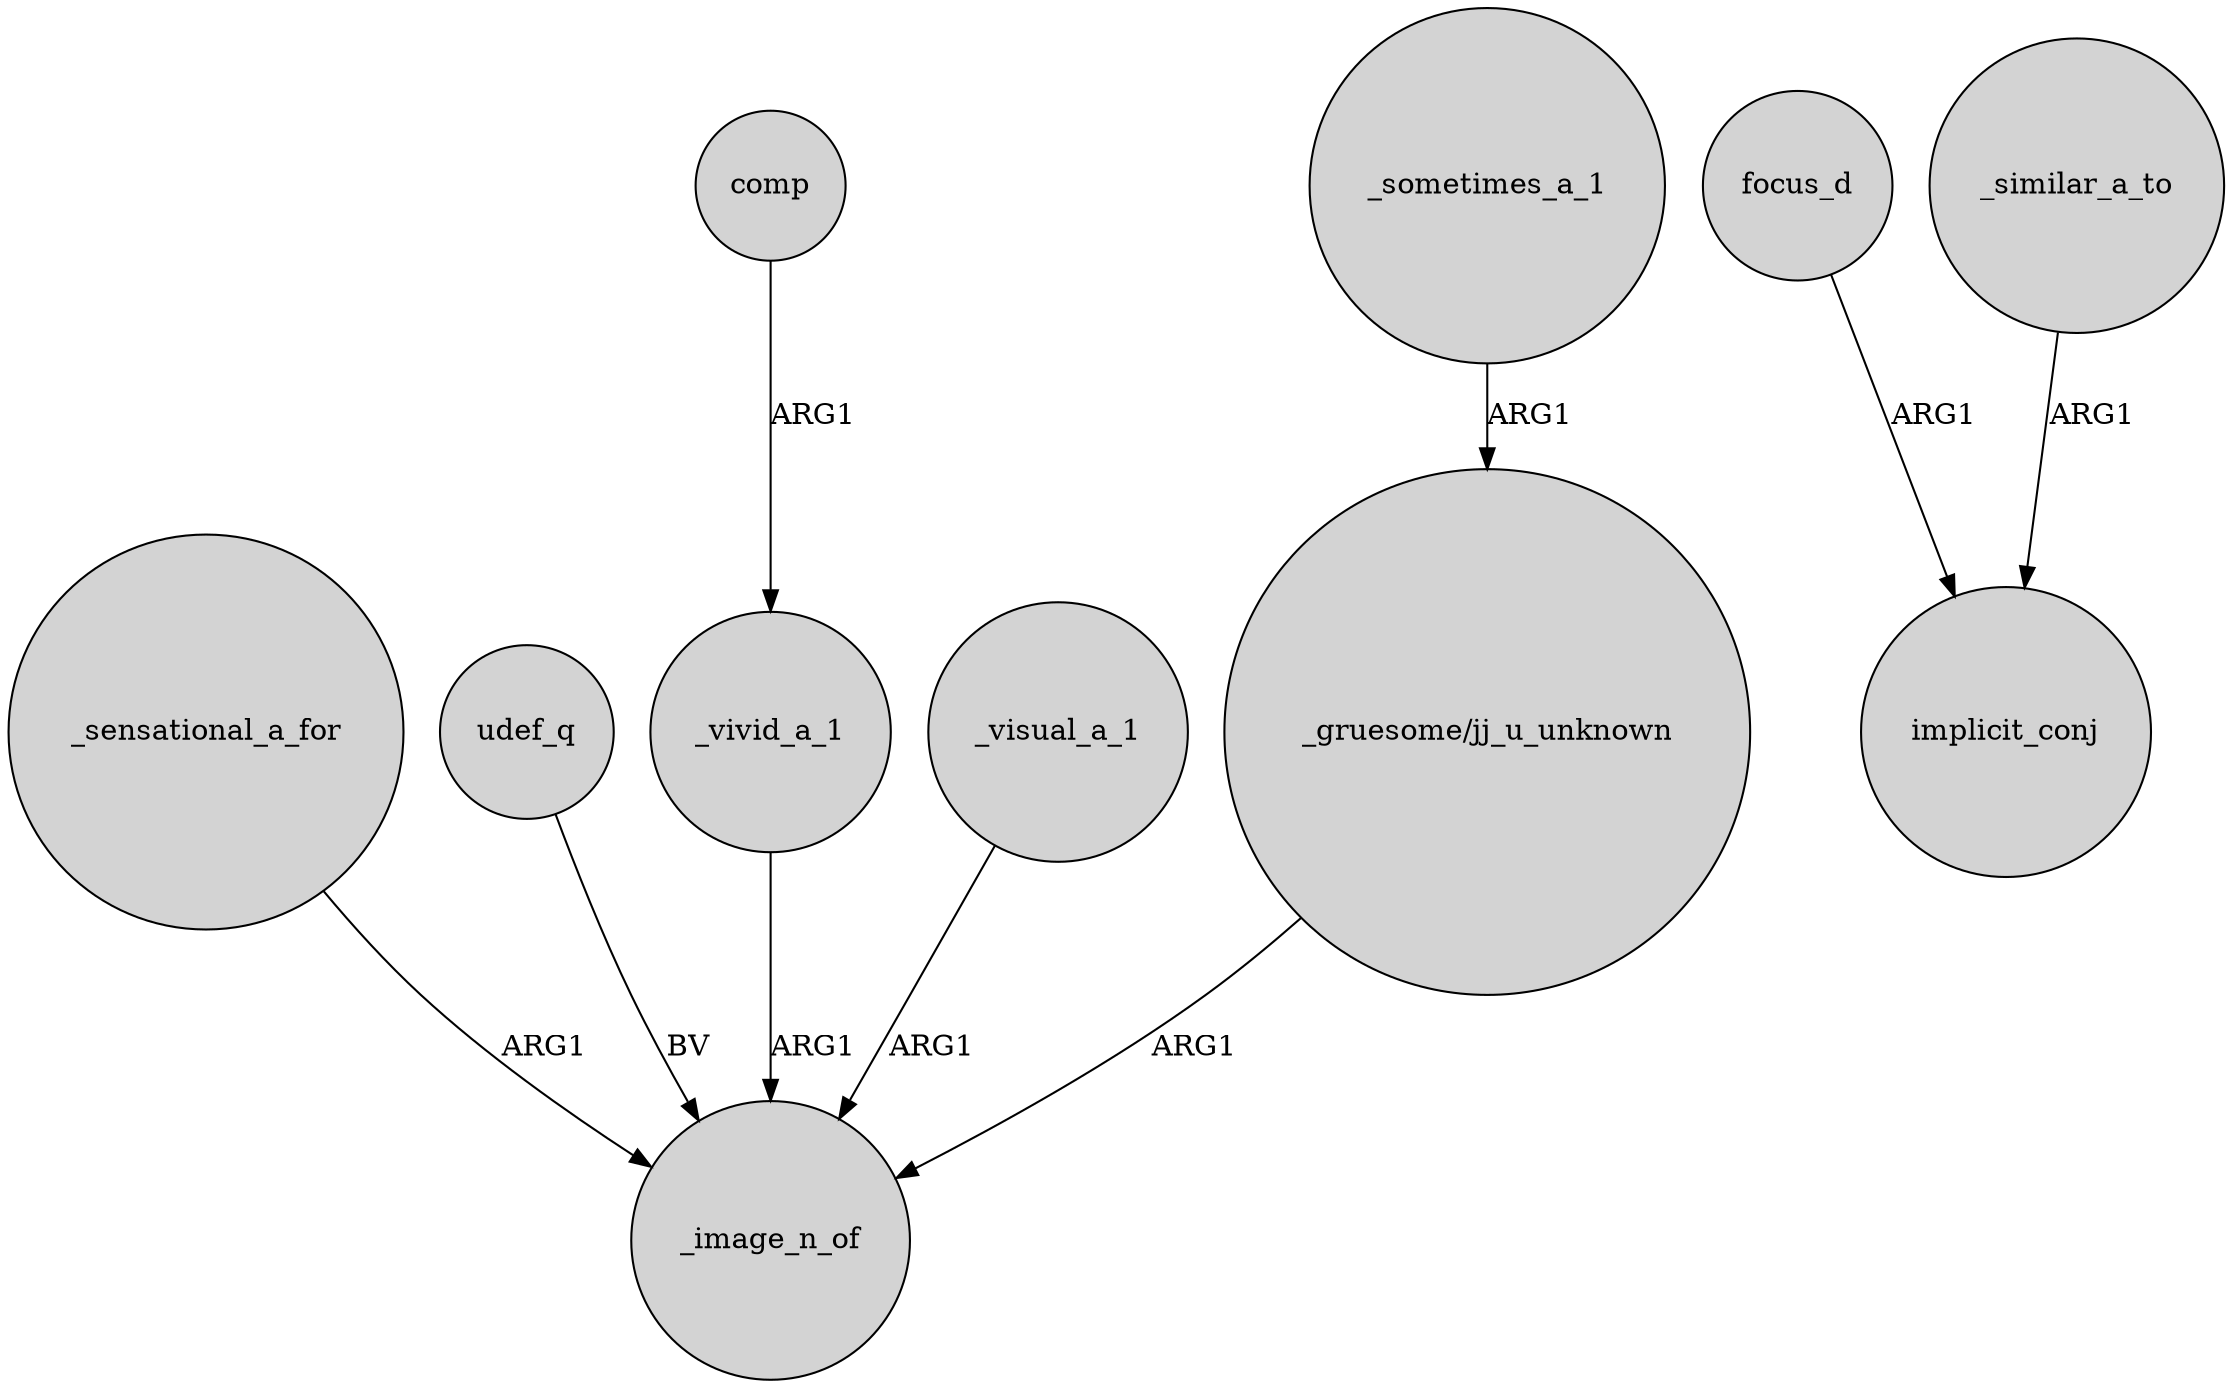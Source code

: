digraph {
	node [shape=circle style=filled]
	_sensational_a_for -> _image_n_of [label=ARG1]
	focus_d -> implicit_conj [label=ARG1]
	udef_q -> _image_n_of [label=BV]
	_vivid_a_1 -> _image_n_of [label=ARG1]
	comp -> _vivid_a_1 [label=ARG1]
	_visual_a_1 -> _image_n_of [label=ARG1]
	_sometimes_a_1 -> "_gruesome/jj_u_unknown" [label=ARG1]
	"_gruesome/jj_u_unknown" -> _image_n_of [label=ARG1]
	_similar_a_to -> implicit_conj [label=ARG1]
}
